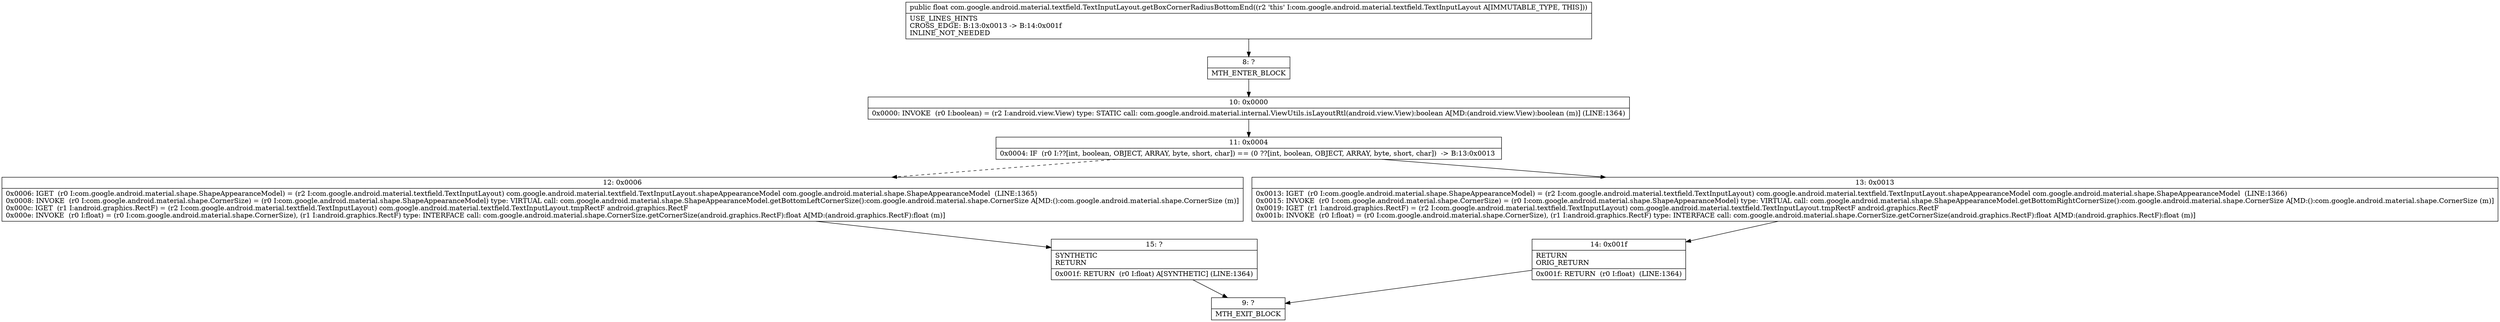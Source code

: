 digraph "CFG forcom.google.android.material.textfield.TextInputLayout.getBoxCornerRadiusBottomEnd()F" {
Node_8 [shape=record,label="{8\:\ ?|MTH_ENTER_BLOCK\l}"];
Node_10 [shape=record,label="{10\:\ 0x0000|0x0000: INVOKE  (r0 I:boolean) = (r2 I:android.view.View) type: STATIC call: com.google.android.material.internal.ViewUtils.isLayoutRtl(android.view.View):boolean A[MD:(android.view.View):boolean (m)] (LINE:1364)\l}"];
Node_11 [shape=record,label="{11\:\ 0x0004|0x0004: IF  (r0 I:??[int, boolean, OBJECT, ARRAY, byte, short, char]) == (0 ??[int, boolean, OBJECT, ARRAY, byte, short, char])  \-\> B:13:0x0013 \l}"];
Node_12 [shape=record,label="{12\:\ 0x0006|0x0006: IGET  (r0 I:com.google.android.material.shape.ShapeAppearanceModel) = (r2 I:com.google.android.material.textfield.TextInputLayout) com.google.android.material.textfield.TextInputLayout.shapeAppearanceModel com.google.android.material.shape.ShapeAppearanceModel  (LINE:1365)\l0x0008: INVOKE  (r0 I:com.google.android.material.shape.CornerSize) = (r0 I:com.google.android.material.shape.ShapeAppearanceModel) type: VIRTUAL call: com.google.android.material.shape.ShapeAppearanceModel.getBottomLeftCornerSize():com.google.android.material.shape.CornerSize A[MD:():com.google.android.material.shape.CornerSize (m)]\l0x000c: IGET  (r1 I:android.graphics.RectF) = (r2 I:com.google.android.material.textfield.TextInputLayout) com.google.android.material.textfield.TextInputLayout.tmpRectF android.graphics.RectF \l0x000e: INVOKE  (r0 I:float) = (r0 I:com.google.android.material.shape.CornerSize), (r1 I:android.graphics.RectF) type: INTERFACE call: com.google.android.material.shape.CornerSize.getCornerSize(android.graphics.RectF):float A[MD:(android.graphics.RectF):float (m)]\l}"];
Node_15 [shape=record,label="{15\:\ ?|SYNTHETIC\lRETURN\l|0x001f: RETURN  (r0 I:float) A[SYNTHETIC] (LINE:1364)\l}"];
Node_9 [shape=record,label="{9\:\ ?|MTH_EXIT_BLOCK\l}"];
Node_13 [shape=record,label="{13\:\ 0x0013|0x0013: IGET  (r0 I:com.google.android.material.shape.ShapeAppearanceModel) = (r2 I:com.google.android.material.textfield.TextInputLayout) com.google.android.material.textfield.TextInputLayout.shapeAppearanceModel com.google.android.material.shape.ShapeAppearanceModel  (LINE:1366)\l0x0015: INVOKE  (r0 I:com.google.android.material.shape.CornerSize) = (r0 I:com.google.android.material.shape.ShapeAppearanceModel) type: VIRTUAL call: com.google.android.material.shape.ShapeAppearanceModel.getBottomRightCornerSize():com.google.android.material.shape.CornerSize A[MD:():com.google.android.material.shape.CornerSize (m)]\l0x0019: IGET  (r1 I:android.graphics.RectF) = (r2 I:com.google.android.material.textfield.TextInputLayout) com.google.android.material.textfield.TextInputLayout.tmpRectF android.graphics.RectF \l0x001b: INVOKE  (r0 I:float) = (r0 I:com.google.android.material.shape.CornerSize), (r1 I:android.graphics.RectF) type: INTERFACE call: com.google.android.material.shape.CornerSize.getCornerSize(android.graphics.RectF):float A[MD:(android.graphics.RectF):float (m)]\l}"];
Node_14 [shape=record,label="{14\:\ 0x001f|RETURN\lORIG_RETURN\l|0x001f: RETURN  (r0 I:float)  (LINE:1364)\l}"];
MethodNode[shape=record,label="{public float com.google.android.material.textfield.TextInputLayout.getBoxCornerRadiusBottomEnd((r2 'this' I:com.google.android.material.textfield.TextInputLayout A[IMMUTABLE_TYPE, THIS]))  | USE_LINES_HINTS\lCROSS_EDGE: B:13:0x0013 \-\> B:14:0x001f\lINLINE_NOT_NEEDED\l}"];
MethodNode -> Node_8;Node_8 -> Node_10;
Node_10 -> Node_11;
Node_11 -> Node_12[style=dashed];
Node_11 -> Node_13;
Node_12 -> Node_15;
Node_15 -> Node_9;
Node_13 -> Node_14;
Node_14 -> Node_9;
}

